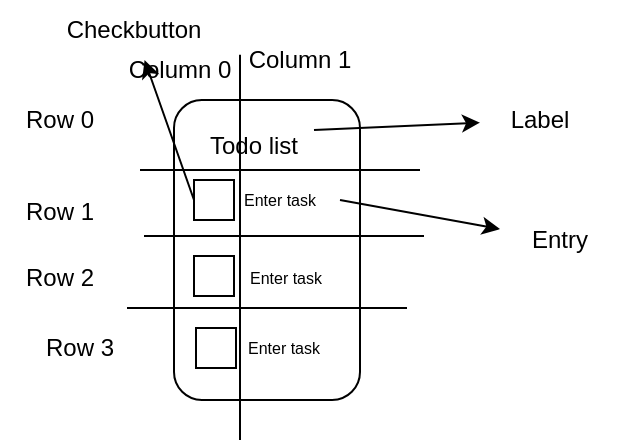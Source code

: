 <mxfile>
    <diagram id="gsGJNbK2JlbXUCSZsnDz" name="Page-1">
        <mxGraphModel dx="575" dy="499" grid="1" gridSize="10" guides="1" tooltips="1" connect="1" arrows="1" fold="1" page="1" pageScale="1" pageWidth="2600" pageHeight="900" math="0" shadow="0">
            <root>
                <mxCell id="0"/>
                <mxCell id="1" parent="0"/>
                <mxCell id="3" value="" style="rounded=1;whiteSpace=wrap;html=1;" vertex="1" parent="1">
                    <mxGeometry x="217" y="90" width="93" height="150" as="geometry"/>
                </mxCell>
                <mxCell id="43" style="edgeStyle=none;html=1;exitX=0;exitY=0.5;exitDx=0;exitDy=0;" edge="1" parent="1" source="4" target="44">
                    <mxGeometry relative="1" as="geometry">
                        <mxPoint x="150" y="140" as="targetPoint"/>
                    </mxGeometry>
                </mxCell>
                <mxCell id="4" value="" style="rounded=0;whiteSpace=wrap;html=1;align=center;" vertex="1" parent="1">
                    <mxGeometry x="227" y="130" width="20" height="20" as="geometry"/>
                </mxCell>
                <mxCell id="5" value="" style="rounded=0;whiteSpace=wrap;html=1;align=center;" vertex="1" parent="1">
                    <mxGeometry x="227" y="168" width="20" height="20" as="geometry"/>
                </mxCell>
                <mxCell id="6" value="" style="rounded=0;whiteSpace=wrap;html=1;align=center;" vertex="1" parent="1">
                    <mxGeometry x="228" y="204" width="20" height="20" as="geometry"/>
                </mxCell>
                <mxCell id="39" style="edgeStyle=none;html=1;exitX=1;exitY=0.25;exitDx=0;exitDy=0;" edge="1" parent="1" source="10" target="40">
                    <mxGeometry relative="1" as="geometry">
                        <mxPoint x="400" y="100" as="targetPoint"/>
                    </mxGeometry>
                </mxCell>
                <mxCell id="10" value="Todo list" style="text;html=1;align=center;verticalAlign=middle;whiteSpace=wrap;rounded=0;" vertex="1" parent="1">
                    <mxGeometry x="227" y="97.5" width="60" height="30" as="geometry"/>
                </mxCell>
                <mxCell id="41" style="edgeStyle=none;html=1;exitX=1;exitY=0.5;exitDx=0;exitDy=0;" edge="1" parent="1" source="11" target="42">
                    <mxGeometry relative="1" as="geometry">
                        <mxPoint x="410" y="160" as="targetPoint"/>
                    </mxGeometry>
                </mxCell>
                <mxCell id="11" value="Enter task" style="text;html=1;align=center;verticalAlign=middle;whiteSpace=wrap;rounded=0;fontSize=8;" vertex="1" parent="1">
                    <mxGeometry x="240" y="125" width="60" height="30" as="geometry"/>
                </mxCell>
                <mxCell id="12" value="Enter task" style="text;html=1;align=center;verticalAlign=middle;whiteSpace=wrap;rounded=0;fontSize=8;" vertex="1" parent="1">
                    <mxGeometry x="243" y="164" width="60" height="30" as="geometry"/>
                </mxCell>
                <mxCell id="13" value="Enter task" style="text;html=1;align=center;verticalAlign=middle;whiteSpace=wrap;rounded=0;fontSize=8;" vertex="1" parent="1">
                    <mxGeometry x="242" y="199" width="60" height="30" as="geometry"/>
                </mxCell>
                <mxCell id="32" value="" style="endArrow=none;html=1;" edge="1" parent="1">
                    <mxGeometry width="50" height="50" relative="1" as="geometry">
                        <mxPoint x="200" y="125" as="sourcePoint"/>
                        <mxPoint x="340" y="125" as="targetPoint"/>
                    </mxGeometry>
                </mxCell>
                <mxCell id="33" value="" style="endArrow=none;html=1;" edge="1" parent="1">
                    <mxGeometry width="50" height="50" relative="1" as="geometry">
                        <mxPoint x="202" y="158" as="sourcePoint"/>
                        <mxPoint x="342" y="158" as="targetPoint"/>
                    </mxGeometry>
                </mxCell>
                <mxCell id="34" value="" style="endArrow=none;html=1;" edge="1" parent="1">
                    <mxGeometry width="50" height="50" relative="1" as="geometry">
                        <mxPoint x="193.5" y="194" as="sourcePoint"/>
                        <mxPoint x="333.5" y="194" as="targetPoint"/>
                    </mxGeometry>
                </mxCell>
                <mxCell id="38" value="" style="endArrow=none;html=1;" edge="1" parent="1">
                    <mxGeometry width="50" height="50" relative="1" as="geometry">
                        <mxPoint x="250" y="260" as="sourcePoint"/>
                        <mxPoint x="250" y="67.333" as="targetPoint"/>
                    </mxGeometry>
                </mxCell>
                <mxCell id="40" value="Label" style="text;html=1;align=center;verticalAlign=middle;whiteSpace=wrap;rounded=0;" vertex="1" parent="1">
                    <mxGeometry x="370" y="85" width="60" height="30" as="geometry"/>
                </mxCell>
                <mxCell id="42" value="Entry" style="text;html=1;align=center;verticalAlign=middle;whiteSpace=wrap;rounded=0;" vertex="1" parent="1">
                    <mxGeometry x="380" y="145" width="60" height="30" as="geometry"/>
                </mxCell>
                <mxCell id="44" value="Checkbutton" style="text;html=1;align=center;verticalAlign=middle;whiteSpace=wrap;rounded=0;" vertex="1" parent="1">
                    <mxGeometry x="167" y="40" width="60" height="30" as="geometry"/>
                </mxCell>
                <mxCell id="45" value="Row 0" style="text;html=1;align=center;verticalAlign=middle;whiteSpace=wrap;rounded=0;" vertex="1" parent="1">
                    <mxGeometry x="130" y="85" width="60" height="30" as="geometry"/>
                </mxCell>
                <mxCell id="46" value="Row 1&lt;span style=&quot;font-family: monospace; font-size: 0px; text-align: start; text-wrap-mode: nowrap;&quot;&gt;%3CmxGraphModel%3E%3Croot%3E%3CmxCell%20id%3D%220%22%2F%3E%3CmxCell%20id%3D%221%22%20parent%3D%220%22%2F%3E%3CmxCell%20id%3D%222%22%20value%3D%22Row%200%22%20style%3D%22text%3Bhtml%3D1%3Balign%3Dcenter%3BverticalAlign%3Dmiddle%3BwhiteSpace%3Dwrap%3Brounded%3D0%3B%22%20vertex%3D%221%22%20parent%3D%221%22%3E%3CmxGeometry%20x%3D%22130%22%20y%3D%2285%22%20width%3D%2260%22%20height%3D%2230%22%20as%3D%22geometry%22%2F%3E%3C%2FmxCell%3E%3C%2Froot%3E%3C%2FmxGraphModel%3E&lt;/span&gt;" style="text;html=1;align=center;verticalAlign=middle;whiteSpace=wrap;rounded=0;" vertex="1" parent="1">
                    <mxGeometry x="130" y="130" width="60" height="31" as="geometry"/>
                </mxCell>
                <mxCell id="47" value="Row 2" style="text;html=1;align=center;verticalAlign=middle;whiteSpace=wrap;rounded=0;" vertex="1" parent="1">
                    <mxGeometry x="130" y="164" width="60" height="30" as="geometry"/>
                </mxCell>
                <mxCell id="49" value="Row 3" style="text;html=1;align=center;verticalAlign=middle;whiteSpace=wrap;rounded=0;" vertex="1" parent="1">
                    <mxGeometry x="140" y="199" width="60" height="30" as="geometry"/>
                </mxCell>
                <mxCell id="54" value="Column 0" style="text;html=1;align=center;verticalAlign=middle;whiteSpace=wrap;rounded=0;" vertex="1" parent="1">
                    <mxGeometry x="190" y="60" width="60" height="30" as="geometry"/>
                </mxCell>
                <mxCell id="57" value="Column 1" style="text;html=1;align=center;verticalAlign=middle;whiteSpace=wrap;rounded=0;" vertex="1" parent="1">
                    <mxGeometry x="250" y="55" width="60" height="30" as="geometry"/>
                </mxCell>
            </root>
        </mxGraphModel>
    </diagram>
</mxfile>
